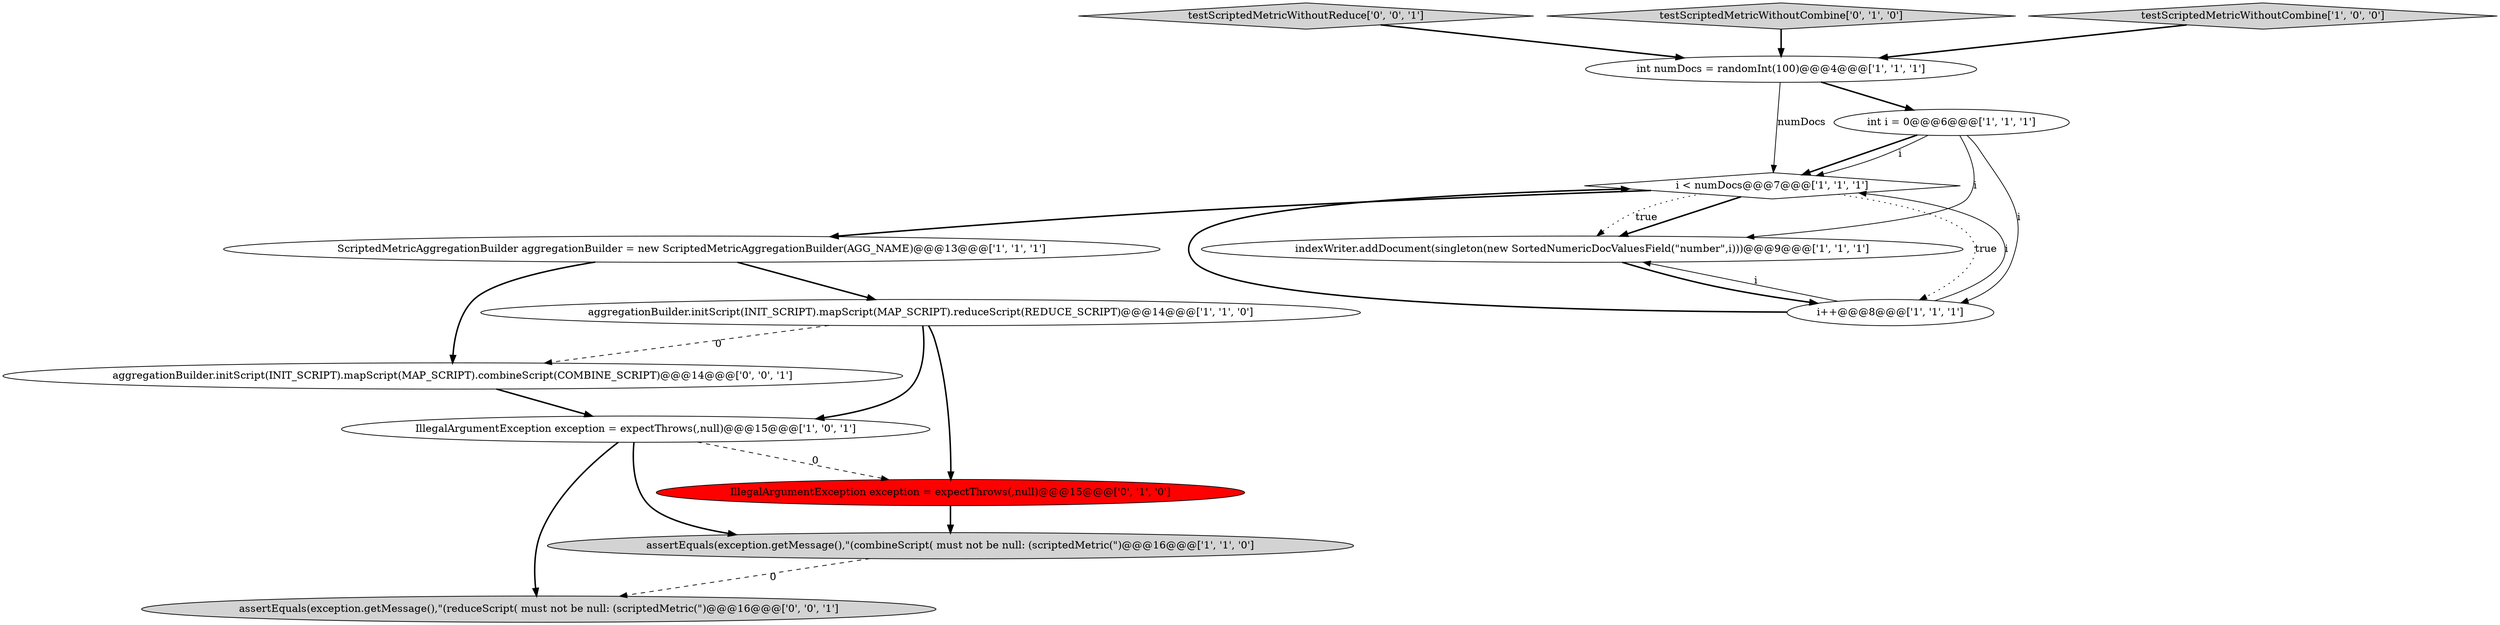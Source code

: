 digraph {
9 [style = filled, label = "assertEquals(exception.getMessage(),\"(combineScript( must not be null: (scriptedMetric(\")@@@16@@@['1', '1', '0']", fillcolor = lightgray, shape = ellipse image = "AAA0AAABBB1BBB"];
14 [style = filled, label = "testScriptedMetricWithoutReduce['0', '0', '1']", fillcolor = lightgray, shape = diamond image = "AAA0AAABBB3BBB"];
5 [style = filled, label = "indexWriter.addDocument(singleton(new SortedNumericDocValuesField(\"number\",i)))@@@9@@@['1', '1', '1']", fillcolor = white, shape = ellipse image = "AAA0AAABBB1BBB"];
4 [style = filled, label = "i < numDocs@@@7@@@['1', '1', '1']", fillcolor = white, shape = diamond image = "AAA0AAABBB1BBB"];
11 [style = filled, label = "testScriptedMetricWithoutCombine['0', '1', '0']", fillcolor = lightgray, shape = diamond image = "AAA0AAABBB2BBB"];
6 [style = filled, label = "IllegalArgumentException exception = expectThrows(,null)@@@15@@@['1', '0', '1']", fillcolor = white, shape = ellipse image = "AAA0AAABBB1BBB"];
10 [style = filled, label = "IllegalArgumentException exception = expectThrows(,null)@@@15@@@['0', '1', '0']", fillcolor = red, shape = ellipse image = "AAA1AAABBB2BBB"];
13 [style = filled, label = "aggregationBuilder.initScript(INIT_SCRIPT).mapScript(MAP_SCRIPT).combineScript(COMBINE_SCRIPT)@@@14@@@['0', '0', '1']", fillcolor = white, shape = ellipse image = "AAA0AAABBB3BBB"];
8 [style = filled, label = "testScriptedMetricWithoutCombine['1', '0', '0']", fillcolor = lightgray, shape = diamond image = "AAA0AAABBB1BBB"];
12 [style = filled, label = "assertEquals(exception.getMessage(),\"(reduceScript( must not be null: (scriptedMetric(\")@@@16@@@['0', '0', '1']", fillcolor = lightgray, shape = ellipse image = "AAA0AAABBB3BBB"];
0 [style = filled, label = "i++@@@8@@@['1', '1', '1']", fillcolor = white, shape = ellipse image = "AAA0AAABBB1BBB"];
3 [style = filled, label = "int i = 0@@@6@@@['1', '1', '1']", fillcolor = white, shape = ellipse image = "AAA0AAABBB1BBB"];
7 [style = filled, label = "ScriptedMetricAggregationBuilder aggregationBuilder = new ScriptedMetricAggregationBuilder(AGG_NAME)@@@13@@@['1', '1', '1']", fillcolor = white, shape = ellipse image = "AAA0AAABBB1BBB"];
1 [style = filled, label = "int numDocs = randomInt(100)@@@4@@@['1', '1', '1']", fillcolor = white, shape = ellipse image = "AAA0AAABBB1BBB"];
2 [style = filled, label = "aggregationBuilder.initScript(INIT_SCRIPT).mapScript(MAP_SCRIPT).reduceScript(REDUCE_SCRIPT)@@@14@@@['1', '1', '0']", fillcolor = white, shape = ellipse image = "AAA0AAABBB1BBB"];
7->13 [style = bold, label=""];
4->5 [style = dotted, label="true"];
3->5 [style = solid, label="i"];
11->1 [style = bold, label=""];
2->6 [style = bold, label=""];
4->0 [style = dotted, label="true"];
1->3 [style = bold, label=""];
0->4 [style = solid, label="i"];
2->10 [style = bold, label=""];
3->4 [style = bold, label=""];
1->4 [style = solid, label="numDocs"];
4->7 [style = bold, label=""];
14->1 [style = bold, label=""];
0->5 [style = solid, label="i"];
3->4 [style = solid, label="i"];
6->10 [style = dashed, label="0"];
3->0 [style = solid, label="i"];
8->1 [style = bold, label=""];
5->0 [style = bold, label=""];
0->4 [style = bold, label=""];
7->2 [style = bold, label=""];
2->13 [style = dashed, label="0"];
10->9 [style = bold, label=""];
9->12 [style = dashed, label="0"];
13->6 [style = bold, label=""];
6->9 [style = bold, label=""];
4->5 [style = bold, label=""];
6->12 [style = bold, label=""];
}

